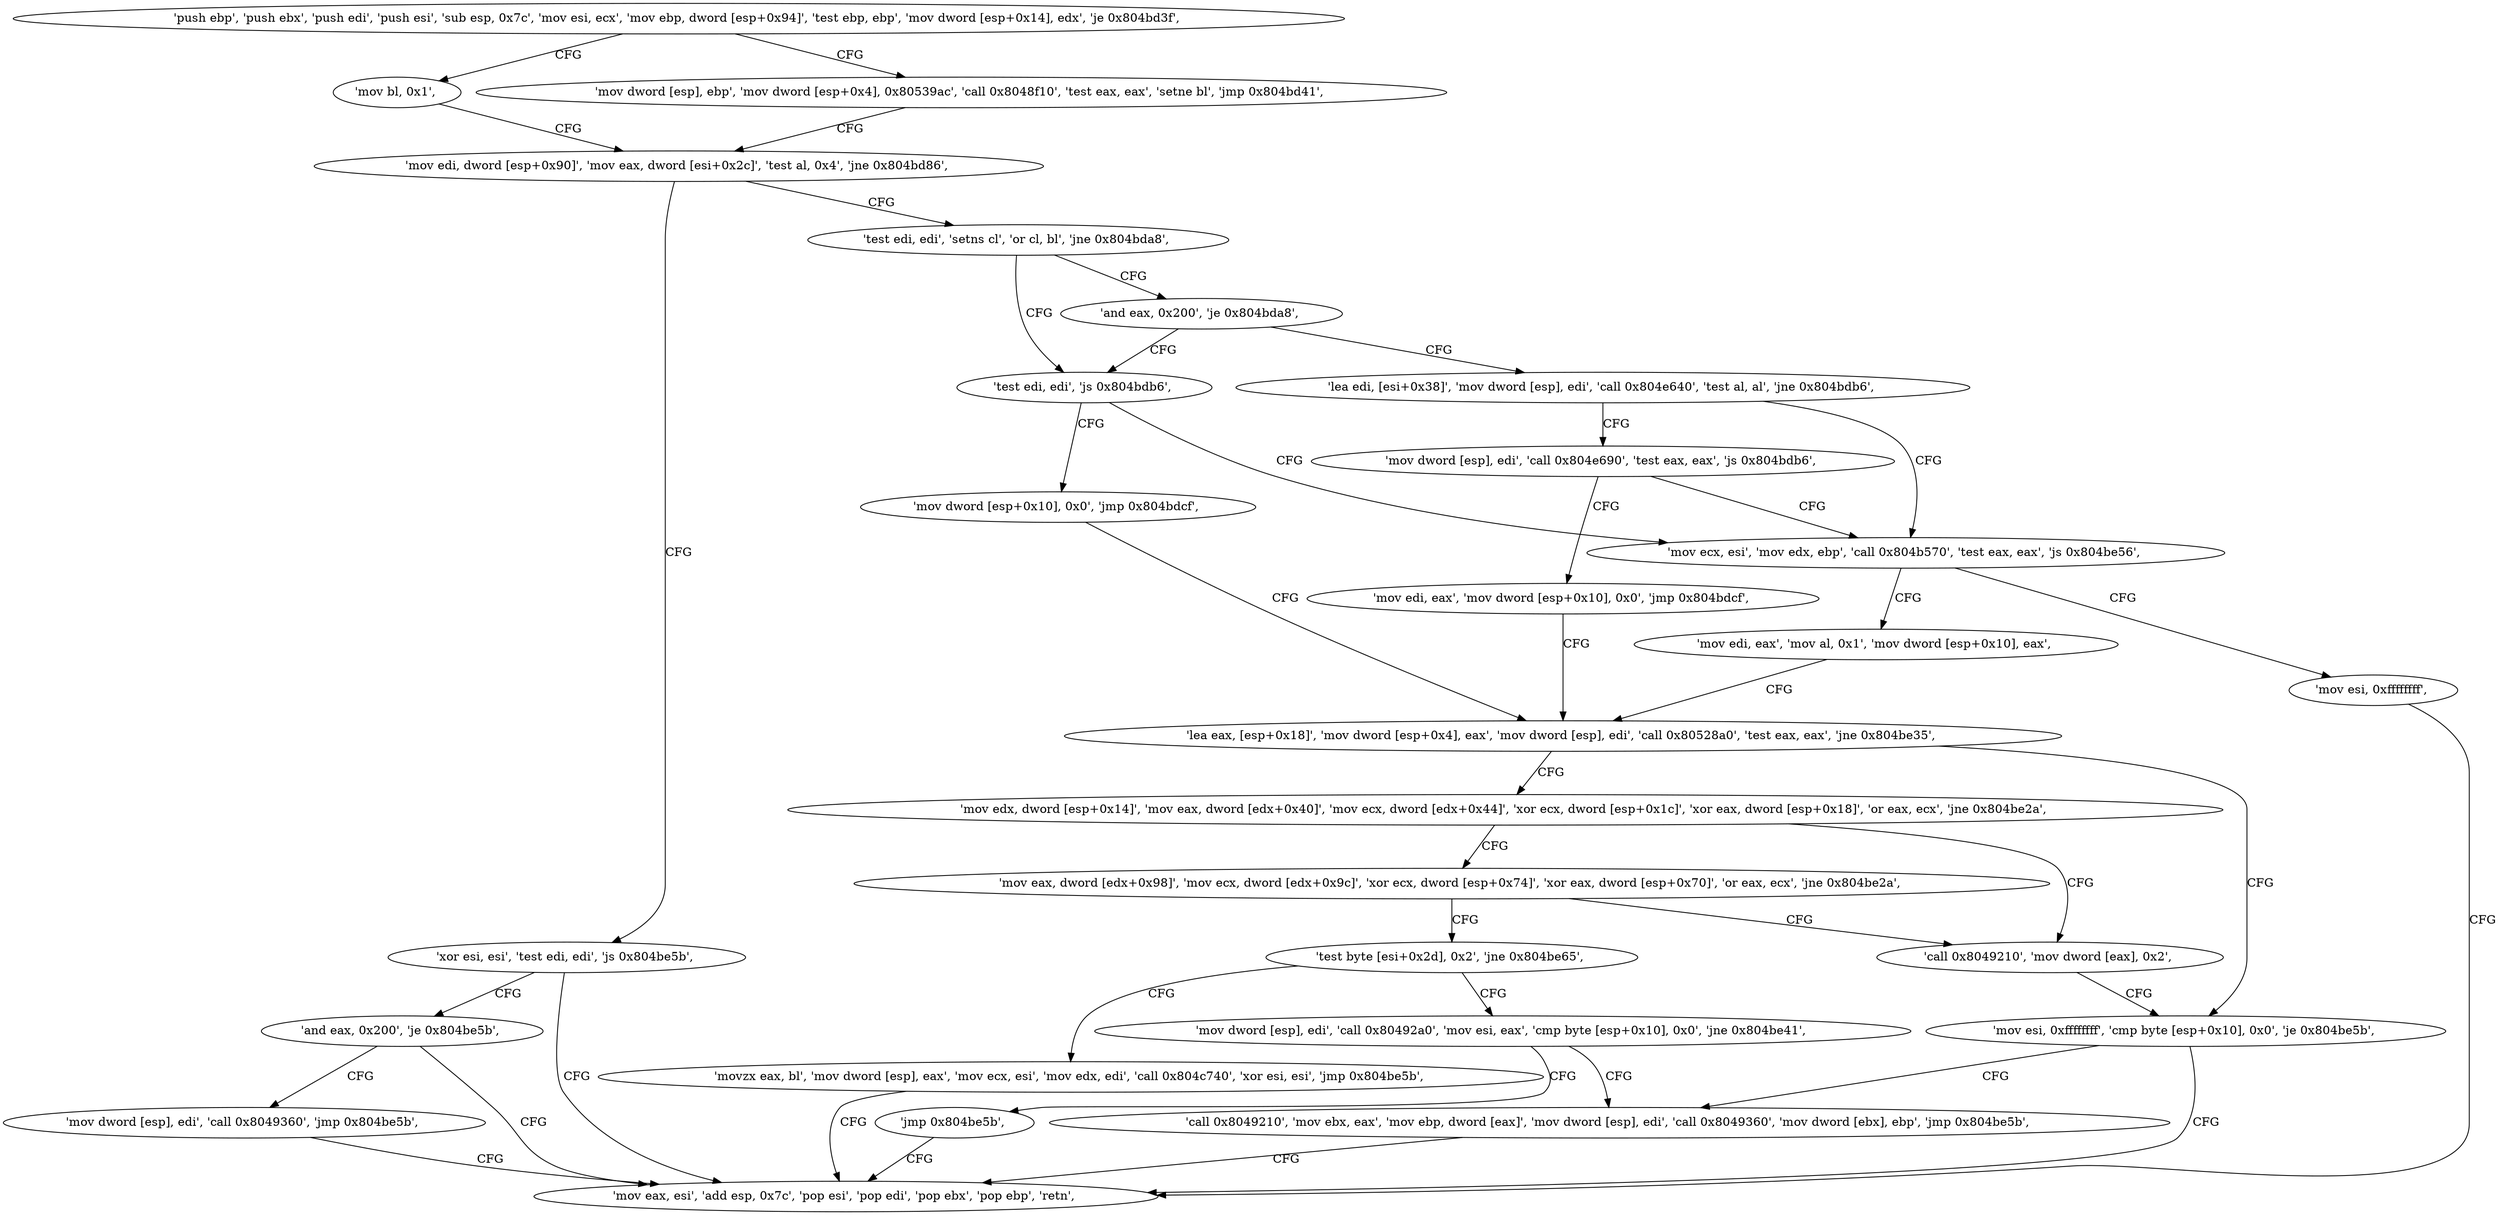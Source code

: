 digraph "func" {
"134528272" [label = "'push ebp', 'push ebx', 'push edi', 'push esi', 'sub esp, 0x7c', 'mov esi, ecx', 'mov ebp, dword [esp+0x94]', 'test ebp, ebp', 'mov dword [esp+0x14], edx', 'je 0x804bd3f', " ]
"134528319" [label = "'mov bl, 0x1', " ]
"134528296" [label = "'mov dword [esp], ebp', 'mov dword [esp+0x4], 0x80539ac', 'call 0x8048f10', 'test eax, eax', 'setne bl', 'jmp 0x804bd41', " ]
"134528321" [label = "'mov edi, dword [esp+0x90]', 'mov eax, dword [esi+0x2c]', 'test al, 0x4', 'jne 0x804bd86', " ]
"134528390" [label = "'xor esi, esi', 'test edi, edi', 'js 0x804be5b', " ]
"134528603" [label = "'mov eax, esi', 'add esp, 0x7c', 'pop esi', 'pop edi', 'pop ebx', 'pop ebp', 'retn', " ]
"134528400" [label = "'and eax, 0x200', 'je 0x804be5b', " ]
"134528335" [label = "'test edi, edi', 'setns cl', 'or cl, bl', 'jne 0x804bda8', " ]
"134528424" [label = "'test edi, edi', 'js 0x804bdb6', " ]
"134528344" [label = "'and eax, 0x200', 'je 0x804bda8', " ]
"134528411" [label = "'mov dword [esp], edi', 'call 0x8049360', 'jmp 0x804be5b', " ]
"134528438" [label = "'mov ecx, esi', 'mov edx, ebp', 'call 0x804b570', 'test eax, eax', 'js 0x804be56', " ]
"134528428" [label = "'mov dword [esp+0x10], 0x0', 'jmp 0x804bdcf', " ]
"134528351" [label = "'lea edi, [esi+0x38]', 'mov dword [esp], edi', 'call 0x804e640', 'test al, al', 'jne 0x804bdb6', " ]
"134528598" [label = "'mov esi, 0xffffffff', " ]
"134528455" [label = "'mov edi, eax', 'mov al, 0x1', 'mov dword [esp+0x10], eax', " ]
"134528463" [label = "'lea eax, [esp+0x18]', 'mov dword [esp+0x4], eax', 'mov dword [esp], edi', 'call 0x80528a0', 'test eax, eax', 'jne 0x804be35', " ]
"134528366" [label = "'mov dword [esp], edi', 'call 0x804e690', 'test eax, eax', 'js 0x804bdb6', " ]
"134528565" [label = "'mov esi, 0xffffffff', 'cmp byte [esp+0x10], 0x0', 'je 0x804be5b', " ]
"134528483" [label = "'mov edx, dword [esp+0x14]', 'mov eax, dword [edx+0x40]', 'mov ecx, dword [edx+0x44]', 'xor ecx, dword [esp+0x1c]', 'xor eax, dword [esp+0x18]', 'or eax, ecx', 'jne 0x804be2a', " ]
"134528378" [label = "'mov edi, eax', 'mov dword [esp+0x10], 0x0', 'jmp 0x804bdcf', " ]
"134528577" [label = "'call 0x8049210', 'mov ebx, eax', 'mov ebp, dword [eax]', 'mov dword [esp], edi', 'call 0x8049360', 'mov dword [ebx], ebp', 'jmp 0x804be5b', " ]
"134528554" [label = "'call 0x8049210', 'mov dword [eax], 0x2', " ]
"134528505" [label = "'mov eax, dword [edx+0x98]', 'mov ecx, dword [edx+0x9c]', 'xor ecx, dword [esp+0x74]', 'xor eax, dword [esp+0x70]', 'or eax, ecx', 'jne 0x804be2a', " ]
"134528529" [label = "'test byte [esi+0x2d], 0x2', 'jne 0x804be65', " ]
"134528613" [label = "'movzx eax, bl', 'mov dword [esp], eax', 'mov ecx, esi', 'mov edx, edi', 'call 0x804c740', 'xor esi, esi', 'jmp 0x804be5b', " ]
"134528535" [label = "'mov dword [esp], edi', 'call 0x80492a0', 'mov esi, eax', 'cmp byte [esp+0x10], 0x0', 'jne 0x804be41', " ]
"134528552" [label = "'jmp 0x804be5b', " ]
"134528272" -> "134528319" [ label = "CFG" ]
"134528272" -> "134528296" [ label = "CFG" ]
"134528319" -> "134528321" [ label = "CFG" ]
"134528296" -> "134528321" [ label = "CFG" ]
"134528321" -> "134528390" [ label = "CFG" ]
"134528321" -> "134528335" [ label = "CFG" ]
"134528390" -> "134528603" [ label = "CFG" ]
"134528390" -> "134528400" [ label = "CFG" ]
"134528400" -> "134528603" [ label = "CFG" ]
"134528400" -> "134528411" [ label = "CFG" ]
"134528335" -> "134528424" [ label = "CFG" ]
"134528335" -> "134528344" [ label = "CFG" ]
"134528424" -> "134528438" [ label = "CFG" ]
"134528424" -> "134528428" [ label = "CFG" ]
"134528344" -> "134528424" [ label = "CFG" ]
"134528344" -> "134528351" [ label = "CFG" ]
"134528411" -> "134528603" [ label = "CFG" ]
"134528438" -> "134528598" [ label = "CFG" ]
"134528438" -> "134528455" [ label = "CFG" ]
"134528428" -> "134528463" [ label = "CFG" ]
"134528351" -> "134528438" [ label = "CFG" ]
"134528351" -> "134528366" [ label = "CFG" ]
"134528598" -> "134528603" [ label = "CFG" ]
"134528455" -> "134528463" [ label = "CFG" ]
"134528463" -> "134528565" [ label = "CFG" ]
"134528463" -> "134528483" [ label = "CFG" ]
"134528366" -> "134528438" [ label = "CFG" ]
"134528366" -> "134528378" [ label = "CFG" ]
"134528565" -> "134528603" [ label = "CFG" ]
"134528565" -> "134528577" [ label = "CFG" ]
"134528483" -> "134528554" [ label = "CFG" ]
"134528483" -> "134528505" [ label = "CFG" ]
"134528378" -> "134528463" [ label = "CFG" ]
"134528577" -> "134528603" [ label = "CFG" ]
"134528554" -> "134528565" [ label = "CFG" ]
"134528505" -> "134528554" [ label = "CFG" ]
"134528505" -> "134528529" [ label = "CFG" ]
"134528529" -> "134528613" [ label = "CFG" ]
"134528529" -> "134528535" [ label = "CFG" ]
"134528613" -> "134528603" [ label = "CFG" ]
"134528535" -> "134528577" [ label = "CFG" ]
"134528535" -> "134528552" [ label = "CFG" ]
"134528552" -> "134528603" [ label = "CFG" ]
}
